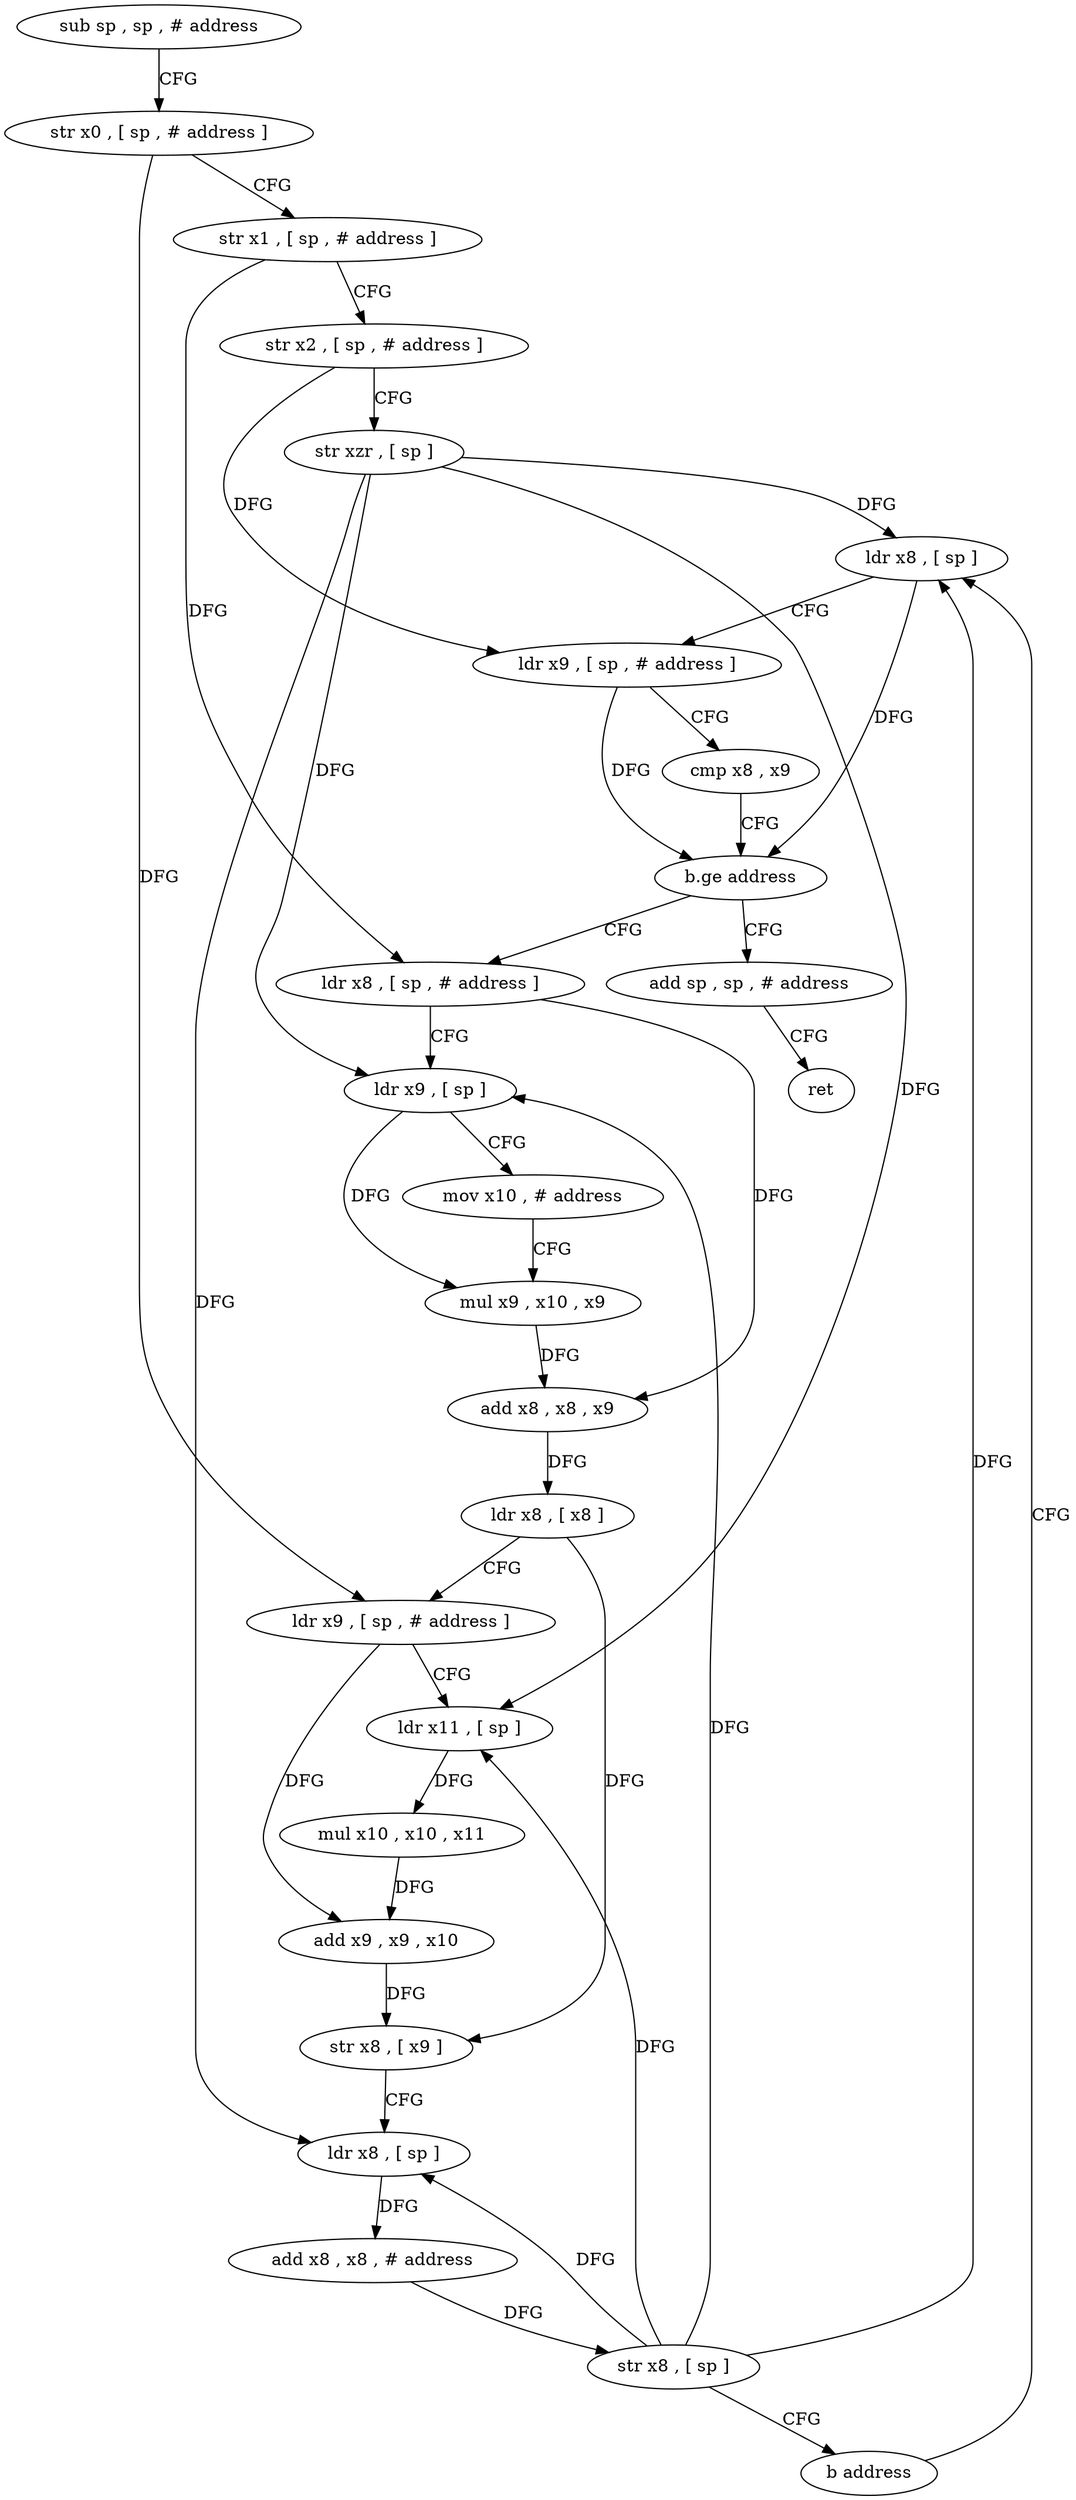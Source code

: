 digraph "func" {
"4233636" [label = "sub sp , sp , # address" ]
"4233640" [label = "str x0 , [ sp , # address ]" ]
"4233644" [label = "str x1 , [ sp , # address ]" ]
"4233648" [label = "str x2 , [ sp , # address ]" ]
"4233652" [label = "str xzr , [ sp ]" ]
"4233656" [label = "ldr x8 , [ sp ]" ]
"4233732" [label = "add sp , sp , # address" ]
"4233736" [label = "ret" ]
"4233672" [label = "ldr x8 , [ sp , # address ]" ]
"4233676" [label = "ldr x9 , [ sp ]" ]
"4233680" [label = "mov x10 , # address" ]
"4233684" [label = "mul x9 , x10 , x9" ]
"4233688" [label = "add x8 , x8 , x9" ]
"4233692" [label = "ldr x8 , [ x8 ]" ]
"4233696" [label = "ldr x9 , [ sp , # address ]" ]
"4233700" [label = "ldr x11 , [ sp ]" ]
"4233704" [label = "mul x10 , x10 , x11" ]
"4233708" [label = "add x9 , x9 , x10" ]
"4233712" [label = "str x8 , [ x9 ]" ]
"4233716" [label = "ldr x8 , [ sp ]" ]
"4233720" [label = "add x8 , x8 , # address" ]
"4233724" [label = "str x8 , [ sp ]" ]
"4233728" [label = "b address" ]
"4233660" [label = "ldr x9 , [ sp , # address ]" ]
"4233664" [label = "cmp x8 , x9" ]
"4233668" [label = "b.ge address" ]
"4233636" -> "4233640" [ label = "CFG" ]
"4233640" -> "4233644" [ label = "CFG" ]
"4233640" -> "4233696" [ label = "DFG" ]
"4233644" -> "4233648" [ label = "CFG" ]
"4233644" -> "4233672" [ label = "DFG" ]
"4233648" -> "4233652" [ label = "CFG" ]
"4233648" -> "4233660" [ label = "DFG" ]
"4233652" -> "4233656" [ label = "DFG" ]
"4233652" -> "4233676" [ label = "DFG" ]
"4233652" -> "4233700" [ label = "DFG" ]
"4233652" -> "4233716" [ label = "DFG" ]
"4233656" -> "4233660" [ label = "CFG" ]
"4233656" -> "4233668" [ label = "DFG" ]
"4233732" -> "4233736" [ label = "CFG" ]
"4233672" -> "4233676" [ label = "CFG" ]
"4233672" -> "4233688" [ label = "DFG" ]
"4233676" -> "4233680" [ label = "CFG" ]
"4233676" -> "4233684" [ label = "DFG" ]
"4233680" -> "4233684" [ label = "CFG" ]
"4233684" -> "4233688" [ label = "DFG" ]
"4233688" -> "4233692" [ label = "DFG" ]
"4233692" -> "4233696" [ label = "CFG" ]
"4233692" -> "4233712" [ label = "DFG" ]
"4233696" -> "4233700" [ label = "CFG" ]
"4233696" -> "4233708" [ label = "DFG" ]
"4233700" -> "4233704" [ label = "DFG" ]
"4233704" -> "4233708" [ label = "DFG" ]
"4233708" -> "4233712" [ label = "DFG" ]
"4233712" -> "4233716" [ label = "CFG" ]
"4233716" -> "4233720" [ label = "DFG" ]
"4233720" -> "4233724" [ label = "DFG" ]
"4233724" -> "4233728" [ label = "CFG" ]
"4233724" -> "4233656" [ label = "DFG" ]
"4233724" -> "4233676" [ label = "DFG" ]
"4233724" -> "4233700" [ label = "DFG" ]
"4233724" -> "4233716" [ label = "DFG" ]
"4233728" -> "4233656" [ label = "CFG" ]
"4233660" -> "4233664" [ label = "CFG" ]
"4233660" -> "4233668" [ label = "DFG" ]
"4233664" -> "4233668" [ label = "CFG" ]
"4233668" -> "4233732" [ label = "CFG" ]
"4233668" -> "4233672" [ label = "CFG" ]
}
